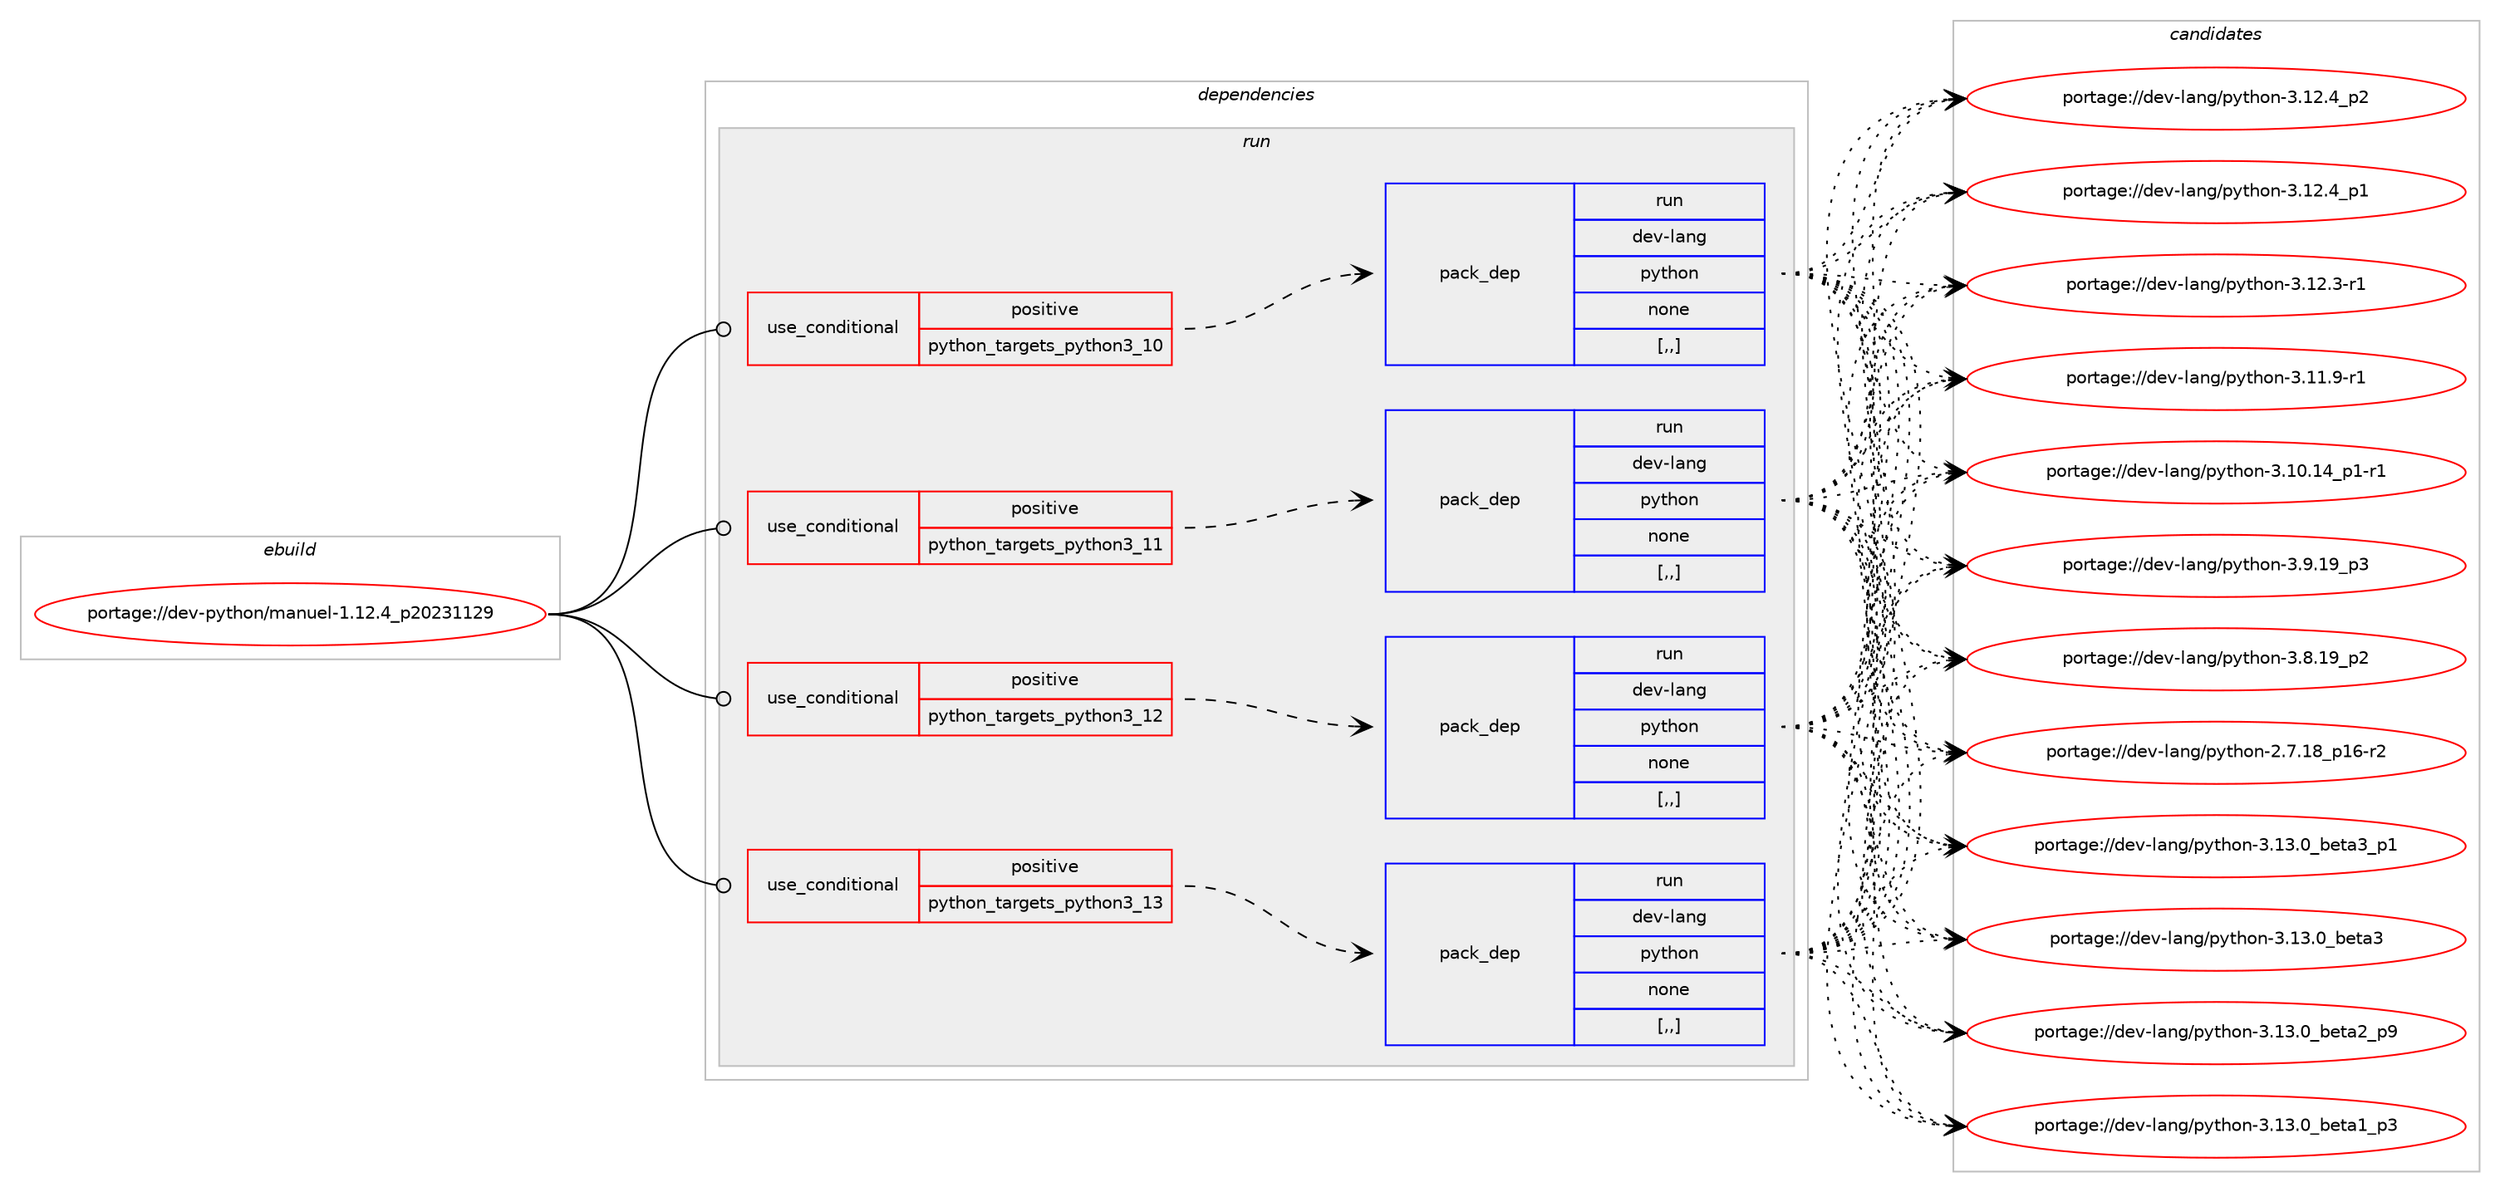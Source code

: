 digraph prolog {

# *************
# Graph options
# *************

newrank=true;
concentrate=true;
compound=true;
graph [rankdir=LR,fontname=Helvetica,fontsize=10,ranksep=1.5];#, ranksep=2.5, nodesep=0.2];
edge  [arrowhead=vee];
node  [fontname=Helvetica,fontsize=10];

# **********
# The ebuild
# **********

subgraph cluster_leftcol {
color=gray;
label=<<i>ebuild</i>>;
id [label="portage://dev-python/manuel-1.12.4_p20231129", color=red, width=4, href="../dev-python/manuel-1.12.4_p20231129.svg"];
}

# ****************
# The dependencies
# ****************

subgraph cluster_midcol {
color=gray;
label=<<i>dependencies</i>>;
subgraph cluster_compile {
fillcolor="#eeeeee";
style=filled;
label=<<i>compile</i>>;
}
subgraph cluster_compileandrun {
fillcolor="#eeeeee";
style=filled;
label=<<i>compile and run</i>>;
}
subgraph cluster_run {
fillcolor="#eeeeee";
style=filled;
label=<<i>run</i>>;
subgraph cond34482 {
dependency150315 [label=<<TABLE BORDER="0" CELLBORDER="1" CELLSPACING="0" CELLPADDING="4"><TR><TD ROWSPAN="3" CELLPADDING="10">use_conditional</TD></TR><TR><TD>positive</TD></TR><TR><TD>python_targets_python3_10</TD></TR></TABLE>>, shape=none, color=red];
subgraph pack114584 {
dependency150316 [label=<<TABLE BORDER="0" CELLBORDER="1" CELLSPACING="0" CELLPADDING="4" WIDTH="220"><TR><TD ROWSPAN="6" CELLPADDING="30">pack_dep</TD></TR><TR><TD WIDTH="110">run</TD></TR><TR><TD>dev-lang</TD></TR><TR><TD>python</TD></TR><TR><TD>none</TD></TR><TR><TD>[,,]</TD></TR></TABLE>>, shape=none, color=blue];
}
dependency150315:e -> dependency150316:w [weight=20,style="dashed",arrowhead="vee"];
}
id:e -> dependency150315:w [weight=20,style="solid",arrowhead="odot"];
subgraph cond34483 {
dependency150317 [label=<<TABLE BORDER="0" CELLBORDER="1" CELLSPACING="0" CELLPADDING="4"><TR><TD ROWSPAN="3" CELLPADDING="10">use_conditional</TD></TR><TR><TD>positive</TD></TR><TR><TD>python_targets_python3_11</TD></TR></TABLE>>, shape=none, color=red];
subgraph pack114585 {
dependency150318 [label=<<TABLE BORDER="0" CELLBORDER="1" CELLSPACING="0" CELLPADDING="4" WIDTH="220"><TR><TD ROWSPAN="6" CELLPADDING="30">pack_dep</TD></TR><TR><TD WIDTH="110">run</TD></TR><TR><TD>dev-lang</TD></TR><TR><TD>python</TD></TR><TR><TD>none</TD></TR><TR><TD>[,,]</TD></TR></TABLE>>, shape=none, color=blue];
}
dependency150317:e -> dependency150318:w [weight=20,style="dashed",arrowhead="vee"];
}
id:e -> dependency150317:w [weight=20,style="solid",arrowhead="odot"];
subgraph cond34484 {
dependency150319 [label=<<TABLE BORDER="0" CELLBORDER="1" CELLSPACING="0" CELLPADDING="4"><TR><TD ROWSPAN="3" CELLPADDING="10">use_conditional</TD></TR><TR><TD>positive</TD></TR><TR><TD>python_targets_python3_12</TD></TR></TABLE>>, shape=none, color=red];
subgraph pack114586 {
dependency150320 [label=<<TABLE BORDER="0" CELLBORDER="1" CELLSPACING="0" CELLPADDING="4" WIDTH="220"><TR><TD ROWSPAN="6" CELLPADDING="30">pack_dep</TD></TR><TR><TD WIDTH="110">run</TD></TR><TR><TD>dev-lang</TD></TR><TR><TD>python</TD></TR><TR><TD>none</TD></TR><TR><TD>[,,]</TD></TR></TABLE>>, shape=none, color=blue];
}
dependency150319:e -> dependency150320:w [weight=20,style="dashed",arrowhead="vee"];
}
id:e -> dependency150319:w [weight=20,style="solid",arrowhead="odot"];
subgraph cond34485 {
dependency150321 [label=<<TABLE BORDER="0" CELLBORDER="1" CELLSPACING="0" CELLPADDING="4"><TR><TD ROWSPAN="3" CELLPADDING="10">use_conditional</TD></TR><TR><TD>positive</TD></TR><TR><TD>python_targets_python3_13</TD></TR></TABLE>>, shape=none, color=red];
subgraph pack114587 {
dependency150322 [label=<<TABLE BORDER="0" CELLBORDER="1" CELLSPACING="0" CELLPADDING="4" WIDTH="220"><TR><TD ROWSPAN="6" CELLPADDING="30">pack_dep</TD></TR><TR><TD WIDTH="110">run</TD></TR><TR><TD>dev-lang</TD></TR><TR><TD>python</TD></TR><TR><TD>none</TD></TR><TR><TD>[,,]</TD></TR></TABLE>>, shape=none, color=blue];
}
dependency150321:e -> dependency150322:w [weight=20,style="dashed",arrowhead="vee"];
}
id:e -> dependency150321:w [weight=20,style="solid",arrowhead="odot"];
}
}

# **************
# The candidates
# **************

subgraph cluster_choices {
rank=same;
color=gray;
label=<<i>candidates</i>>;

subgraph choice114584 {
color=black;
nodesep=1;
choice10010111845108971101034711212111610411111045514649514648959810111697519511249 [label="portage://dev-lang/python-3.13.0_beta3_p1", color=red, width=4,href="../dev-lang/python-3.13.0_beta3_p1.svg"];
choice1001011184510897110103471121211161041111104551464951464895981011169751 [label="portage://dev-lang/python-3.13.0_beta3", color=red, width=4,href="../dev-lang/python-3.13.0_beta3.svg"];
choice10010111845108971101034711212111610411111045514649514648959810111697509511257 [label="portage://dev-lang/python-3.13.0_beta2_p9", color=red, width=4,href="../dev-lang/python-3.13.0_beta2_p9.svg"];
choice10010111845108971101034711212111610411111045514649514648959810111697499511251 [label="portage://dev-lang/python-3.13.0_beta1_p3", color=red, width=4,href="../dev-lang/python-3.13.0_beta1_p3.svg"];
choice100101118451089711010347112121116104111110455146495046529511250 [label="portage://dev-lang/python-3.12.4_p2", color=red, width=4,href="../dev-lang/python-3.12.4_p2.svg"];
choice100101118451089711010347112121116104111110455146495046529511249 [label="portage://dev-lang/python-3.12.4_p1", color=red, width=4,href="../dev-lang/python-3.12.4_p1.svg"];
choice100101118451089711010347112121116104111110455146495046514511449 [label="portage://dev-lang/python-3.12.3-r1", color=red, width=4,href="../dev-lang/python-3.12.3-r1.svg"];
choice100101118451089711010347112121116104111110455146494946574511449 [label="portage://dev-lang/python-3.11.9-r1", color=red, width=4,href="../dev-lang/python-3.11.9-r1.svg"];
choice100101118451089711010347112121116104111110455146494846495295112494511449 [label="portage://dev-lang/python-3.10.14_p1-r1", color=red, width=4,href="../dev-lang/python-3.10.14_p1-r1.svg"];
choice100101118451089711010347112121116104111110455146574649579511251 [label="portage://dev-lang/python-3.9.19_p3", color=red, width=4,href="../dev-lang/python-3.9.19_p3.svg"];
choice100101118451089711010347112121116104111110455146564649579511250 [label="portage://dev-lang/python-3.8.19_p2", color=red, width=4,href="../dev-lang/python-3.8.19_p2.svg"];
choice100101118451089711010347112121116104111110455046554649569511249544511450 [label="portage://dev-lang/python-2.7.18_p16-r2", color=red, width=4,href="../dev-lang/python-2.7.18_p16-r2.svg"];
dependency150316:e -> choice10010111845108971101034711212111610411111045514649514648959810111697519511249:w [style=dotted,weight="100"];
dependency150316:e -> choice1001011184510897110103471121211161041111104551464951464895981011169751:w [style=dotted,weight="100"];
dependency150316:e -> choice10010111845108971101034711212111610411111045514649514648959810111697509511257:w [style=dotted,weight="100"];
dependency150316:e -> choice10010111845108971101034711212111610411111045514649514648959810111697499511251:w [style=dotted,weight="100"];
dependency150316:e -> choice100101118451089711010347112121116104111110455146495046529511250:w [style=dotted,weight="100"];
dependency150316:e -> choice100101118451089711010347112121116104111110455146495046529511249:w [style=dotted,weight="100"];
dependency150316:e -> choice100101118451089711010347112121116104111110455146495046514511449:w [style=dotted,weight="100"];
dependency150316:e -> choice100101118451089711010347112121116104111110455146494946574511449:w [style=dotted,weight="100"];
dependency150316:e -> choice100101118451089711010347112121116104111110455146494846495295112494511449:w [style=dotted,weight="100"];
dependency150316:e -> choice100101118451089711010347112121116104111110455146574649579511251:w [style=dotted,weight="100"];
dependency150316:e -> choice100101118451089711010347112121116104111110455146564649579511250:w [style=dotted,weight="100"];
dependency150316:e -> choice100101118451089711010347112121116104111110455046554649569511249544511450:w [style=dotted,weight="100"];
}
subgraph choice114585 {
color=black;
nodesep=1;
choice10010111845108971101034711212111610411111045514649514648959810111697519511249 [label="portage://dev-lang/python-3.13.0_beta3_p1", color=red, width=4,href="../dev-lang/python-3.13.0_beta3_p1.svg"];
choice1001011184510897110103471121211161041111104551464951464895981011169751 [label="portage://dev-lang/python-3.13.0_beta3", color=red, width=4,href="../dev-lang/python-3.13.0_beta3.svg"];
choice10010111845108971101034711212111610411111045514649514648959810111697509511257 [label="portage://dev-lang/python-3.13.0_beta2_p9", color=red, width=4,href="../dev-lang/python-3.13.0_beta2_p9.svg"];
choice10010111845108971101034711212111610411111045514649514648959810111697499511251 [label="portage://dev-lang/python-3.13.0_beta1_p3", color=red, width=4,href="../dev-lang/python-3.13.0_beta1_p3.svg"];
choice100101118451089711010347112121116104111110455146495046529511250 [label="portage://dev-lang/python-3.12.4_p2", color=red, width=4,href="../dev-lang/python-3.12.4_p2.svg"];
choice100101118451089711010347112121116104111110455146495046529511249 [label="portage://dev-lang/python-3.12.4_p1", color=red, width=4,href="../dev-lang/python-3.12.4_p1.svg"];
choice100101118451089711010347112121116104111110455146495046514511449 [label="portage://dev-lang/python-3.12.3-r1", color=red, width=4,href="../dev-lang/python-3.12.3-r1.svg"];
choice100101118451089711010347112121116104111110455146494946574511449 [label="portage://dev-lang/python-3.11.9-r1", color=red, width=4,href="../dev-lang/python-3.11.9-r1.svg"];
choice100101118451089711010347112121116104111110455146494846495295112494511449 [label="portage://dev-lang/python-3.10.14_p1-r1", color=red, width=4,href="../dev-lang/python-3.10.14_p1-r1.svg"];
choice100101118451089711010347112121116104111110455146574649579511251 [label="portage://dev-lang/python-3.9.19_p3", color=red, width=4,href="../dev-lang/python-3.9.19_p3.svg"];
choice100101118451089711010347112121116104111110455146564649579511250 [label="portage://dev-lang/python-3.8.19_p2", color=red, width=4,href="../dev-lang/python-3.8.19_p2.svg"];
choice100101118451089711010347112121116104111110455046554649569511249544511450 [label="portage://dev-lang/python-2.7.18_p16-r2", color=red, width=4,href="../dev-lang/python-2.7.18_p16-r2.svg"];
dependency150318:e -> choice10010111845108971101034711212111610411111045514649514648959810111697519511249:w [style=dotted,weight="100"];
dependency150318:e -> choice1001011184510897110103471121211161041111104551464951464895981011169751:w [style=dotted,weight="100"];
dependency150318:e -> choice10010111845108971101034711212111610411111045514649514648959810111697509511257:w [style=dotted,weight="100"];
dependency150318:e -> choice10010111845108971101034711212111610411111045514649514648959810111697499511251:w [style=dotted,weight="100"];
dependency150318:e -> choice100101118451089711010347112121116104111110455146495046529511250:w [style=dotted,weight="100"];
dependency150318:e -> choice100101118451089711010347112121116104111110455146495046529511249:w [style=dotted,weight="100"];
dependency150318:e -> choice100101118451089711010347112121116104111110455146495046514511449:w [style=dotted,weight="100"];
dependency150318:e -> choice100101118451089711010347112121116104111110455146494946574511449:w [style=dotted,weight="100"];
dependency150318:e -> choice100101118451089711010347112121116104111110455146494846495295112494511449:w [style=dotted,weight="100"];
dependency150318:e -> choice100101118451089711010347112121116104111110455146574649579511251:w [style=dotted,weight="100"];
dependency150318:e -> choice100101118451089711010347112121116104111110455146564649579511250:w [style=dotted,weight="100"];
dependency150318:e -> choice100101118451089711010347112121116104111110455046554649569511249544511450:w [style=dotted,weight="100"];
}
subgraph choice114586 {
color=black;
nodesep=1;
choice10010111845108971101034711212111610411111045514649514648959810111697519511249 [label="portage://dev-lang/python-3.13.0_beta3_p1", color=red, width=4,href="../dev-lang/python-3.13.0_beta3_p1.svg"];
choice1001011184510897110103471121211161041111104551464951464895981011169751 [label="portage://dev-lang/python-3.13.0_beta3", color=red, width=4,href="../dev-lang/python-3.13.0_beta3.svg"];
choice10010111845108971101034711212111610411111045514649514648959810111697509511257 [label="portage://dev-lang/python-3.13.0_beta2_p9", color=red, width=4,href="../dev-lang/python-3.13.0_beta2_p9.svg"];
choice10010111845108971101034711212111610411111045514649514648959810111697499511251 [label="portage://dev-lang/python-3.13.0_beta1_p3", color=red, width=4,href="../dev-lang/python-3.13.0_beta1_p3.svg"];
choice100101118451089711010347112121116104111110455146495046529511250 [label="portage://dev-lang/python-3.12.4_p2", color=red, width=4,href="../dev-lang/python-3.12.4_p2.svg"];
choice100101118451089711010347112121116104111110455146495046529511249 [label="portage://dev-lang/python-3.12.4_p1", color=red, width=4,href="../dev-lang/python-3.12.4_p1.svg"];
choice100101118451089711010347112121116104111110455146495046514511449 [label="portage://dev-lang/python-3.12.3-r1", color=red, width=4,href="../dev-lang/python-3.12.3-r1.svg"];
choice100101118451089711010347112121116104111110455146494946574511449 [label="portage://dev-lang/python-3.11.9-r1", color=red, width=4,href="../dev-lang/python-3.11.9-r1.svg"];
choice100101118451089711010347112121116104111110455146494846495295112494511449 [label="portage://dev-lang/python-3.10.14_p1-r1", color=red, width=4,href="../dev-lang/python-3.10.14_p1-r1.svg"];
choice100101118451089711010347112121116104111110455146574649579511251 [label="portage://dev-lang/python-3.9.19_p3", color=red, width=4,href="../dev-lang/python-3.9.19_p3.svg"];
choice100101118451089711010347112121116104111110455146564649579511250 [label="portage://dev-lang/python-3.8.19_p2", color=red, width=4,href="../dev-lang/python-3.8.19_p2.svg"];
choice100101118451089711010347112121116104111110455046554649569511249544511450 [label="portage://dev-lang/python-2.7.18_p16-r2", color=red, width=4,href="../dev-lang/python-2.7.18_p16-r2.svg"];
dependency150320:e -> choice10010111845108971101034711212111610411111045514649514648959810111697519511249:w [style=dotted,weight="100"];
dependency150320:e -> choice1001011184510897110103471121211161041111104551464951464895981011169751:w [style=dotted,weight="100"];
dependency150320:e -> choice10010111845108971101034711212111610411111045514649514648959810111697509511257:w [style=dotted,weight="100"];
dependency150320:e -> choice10010111845108971101034711212111610411111045514649514648959810111697499511251:w [style=dotted,weight="100"];
dependency150320:e -> choice100101118451089711010347112121116104111110455146495046529511250:w [style=dotted,weight="100"];
dependency150320:e -> choice100101118451089711010347112121116104111110455146495046529511249:w [style=dotted,weight="100"];
dependency150320:e -> choice100101118451089711010347112121116104111110455146495046514511449:w [style=dotted,weight="100"];
dependency150320:e -> choice100101118451089711010347112121116104111110455146494946574511449:w [style=dotted,weight="100"];
dependency150320:e -> choice100101118451089711010347112121116104111110455146494846495295112494511449:w [style=dotted,weight="100"];
dependency150320:e -> choice100101118451089711010347112121116104111110455146574649579511251:w [style=dotted,weight="100"];
dependency150320:e -> choice100101118451089711010347112121116104111110455146564649579511250:w [style=dotted,weight="100"];
dependency150320:e -> choice100101118451089711010347112121116104111110455046554649569511249544511450:w [style=dotted,weight="100"];
}
subgraph choice114587 {
color=black;
nodesep=1;
choice10010111845108971101034711212111610411111045514649514648959810111697519511249 [label="portage://dev-lang/python-3.13.0_beta3_p1", color=red, width=4,href="../dev-lang/python-3.13.0_beta3_p1.svg"];
choice1001011184510897110103471121211161041111104551464951464895981011169751 [label="portage://dev-lang/python-3.13.0_beta3", color=red, width=4,href="../dev-lang/python-3.13.0_beta3.svg"];
choice10010111845108971101034711212111610411111045514649514648959810111697509511257 [label="portage://dev-lang/python-3.13.0_beta2_p9", color=red, width=4,href="../dev-lang/python-3.13.0_beta2_p9.svg"];
choice10010111845108971101034711212111610411111045514649514648959810111697499511251 [label="portage://dev-lang/python-3.13.0_beta1_p3", color=red, width=4,href="../dev-lang/python-3.13.0_beta1_p3.svg"];
choice100101118451089711010347112121116104111110455146495046529511250 [label="portage://dev-lang/python-3.12.4_p2", color=red, width=4,href="../dev-lang/python-3.12.4_p2.svg"];
choice100101118451089711010347112121116104111110455146495046529511249 [label="portage://dev-lang/python-3.12.4_p1", color=red, width=4,href="../dev-lang/python-3.12.4_p1.svg"];
choice100101118451089711010347112121116104111110455146495046514511449 [label="portage://dev-lang/python-3.12.3-r1", color=red, width=4,href="../dev-lang/python-3.12.3-r1.svg"];
choice100101118451089711010347112121116104111110455146494946574511449 [label="portage://dev-lang/python-3.11.9-r1", color=red, width=4,href="../dev-lang/python-3.11.9-r1.svg"];
choice100101118451089711010347112121116104111110455146494846495295112494511449 [label="portage://dev-lang/python-3.10.14_p1-r1", color=red, width=4,href="../dev-lang/python-3.10.14_p1-r1.svg"];
choice100101118451089711010347112121116104111110455146574649579511251 [label="portage://dev-lang/python-3.9.19_p3", color=red, width=4,href="../dev-lang/python-3.9.19_p3.svg"];
choice100101118451089711010347112121116104111110455146564649579511250 [label="portage://dev-lang/python-3.8.19_p2", color=red, width=4,href="../dev-lang/python-3.8.19_p2.svg"];
choice100101118451089711010347112121116104111110455046554649569511249544511450 [label="portage://dev-lang/python-2.7.18_p16-r2", color=red, width=4,href="../dev-lang/python-2.7.18_p16-r2.svg"];
dependency150322:e -> choice10010111845108971101034711212111610411111045514649514648959810111697519511249:w [style=dotted,weight="100"];
dependency150322:e -> choice1001011184510897110103471121211161041111104551464951464895981011169751:w [style=dotted,weight="100"];
dependency150322:e -> choice10010111845108971101034711212111610411111045514649514648959810111697509511257:w [style=dotted,weight="100"];
dependency150322:e -> choice10010111845108971101034711212111610411111045514649514648959810111697499511251:w [style=dotted,weight="100"];
dependency150322:e -> choice100101118451089711010347112121116104111110455146495046529511250:w [style=dotted,weight="100"];
dependency150322:e -> choice100101118451089711010347112121116104111110455146495046529511249:w [style=dotted,weight="100"];
dependency150322:e -> choice100101118451089711010347112121116104111110455146495046514511449:w [style=dotted,weight="100"];
dependency150322:e -> choice100101118451089711010347112121116104111110455146494946574511449:w [style=dotted,weight="100"];
dependency150322:e -> choice100101118451089711010347112121116104111110455146494846495295112494511449:w [style=dotted,weight="100"];
dependency150322:e -> choice100101118451089711010347112121116104111110455146574649579511251:w [style=dotted,weight="100"];
dependency150322:e -> choice100101118451089711010347112121116104111110455146564649579511250:w [style=dotted,weight="100"];
dependency150322:e -> choice100101118451089711010347112121116104111110455046554649569511249544511450:w [style=dotted,weight="100"];
}
}

}
